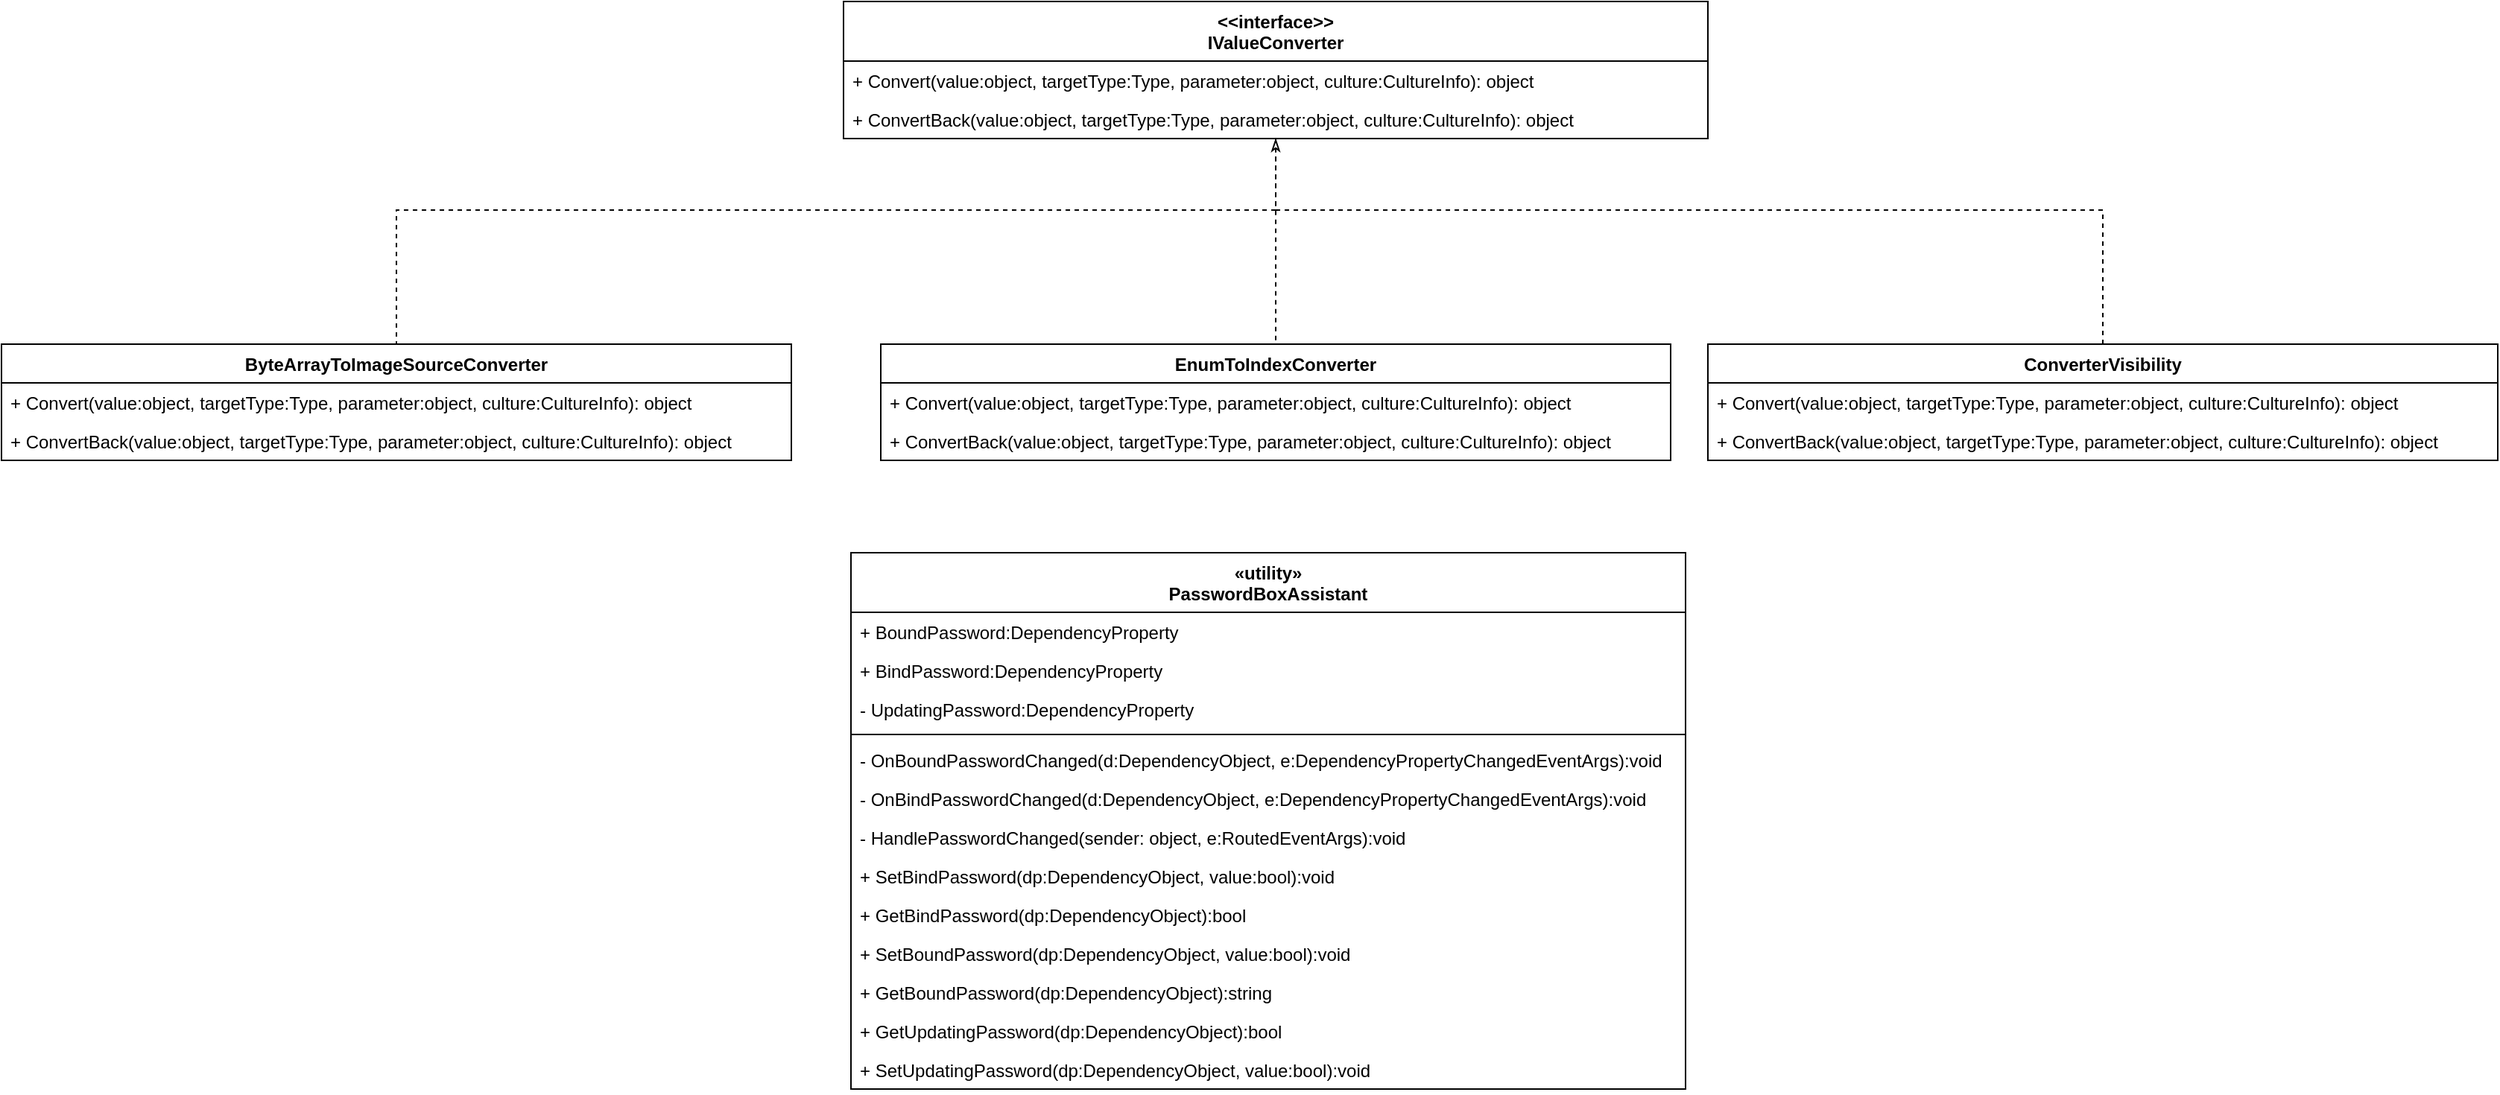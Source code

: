 <mxfile version="13.9.9" type="device"><diagram id="L9TjTDW51ohoEqrDi7dO" name="Страница 1"><mxGraphModel dx="749" dy="556" grid="1" gridSize="10" guides="1" tooltips="1" connect="1" arrows="1" fold="1" page="1" pageScale="1" pageWidth="827" pageHeight="1169" math="0" shadow="0"><root><mxCell id="0"/><mxCell id="1" parent="0"/><mxCell id="psJFuxFF2BBNBVUX87be-1" value="ByteArrayToImageSourceConverter" style="swimlane;fontStyle=1;align=center;verticalAlign=top;childLayout=stackLayout;horizontal=1;startSize=26;horizontalStack=0;resizeParent=1;resizeParentMax=0;resizeLast=0;collapsible=1;marginBottom=0;" parent="1" vertex="1"><mxGeometry y="240" width="530" height="78" as="geometry"/></mxCell><mxCell id="psJFuxFF2BBNBVUX87be-6" value="+ Convert(value:object, targetType:Type, parameter:object, culture:CultureInfo): object" style="text;strokeColor=none;fillColor=none;align=left;verticalAlign=top;spacingLeft=4;spacingRight=4;overflow=hidden;rotatable=0;points=[[0,0.5],[1,0.5]];portConstraint=eastwest;" parent="psJFuxFF2BBNBVUX87be-1" vertex="1"><mxGeometry y="26" width="530" height="26" as="geometry"/></mxCell><mxCell id="psJFuxFF2BBNBVUX87be-2" value="+ ConvertBack(value:object, targetType:Type, parameter:object, culture:CultureInfo): object" style="text;strokeColor=none;fillColor=none;align=left;verticalAlign=top;spacingLeft=4;spacingRight=4;overflow=hidden;rotatable=0;points=[[0,0.5],[1,0.5]];portConstraint=eastwest;" parent="psJFuxFF2BBNBVUX87be-1" vertex="1"><mxGeometry y="52" width="530" height="26" as="geometry"/></mxCell><mxCell id="SV65T922T_8-CzRnbv5v-11" style="edgeStyle=orthogonalEdgeStyle;rounded=0;orthogonalLoop=1;jettySize=auto;html=1;entryX=0.5;entryY=0;entryDx=0;entryDy=0;dashed=1;endArrow=none;endFill=0;startArrow=classicThin;startFill=0;" edge="1" parent="1" source="psJFuxFF2BBNBVUX87be-7" target="psJFuxFF2BBNBVUX87be-12"><mxGeometry relative="1" as="geometry"/></mxCell><mxCell id="SV65T922T_8-CzRnbv5v-12" style="edgeStyle=orthogonalEdgeStyle;rounded=0;orthogonalLoop=1;jettySize=auto;html=1;entryX=0.5;entryY=0;entryDx=0;entryDy=0;dashed=1;endArrow=none;endFill=0;" edge="1" parent="1" source="psJFuxFF2BBNBVUX87be-7" target="psJFuxFF2BBNBVUX87be-1"><mxGeometry relative="1" as="geometry"><Array as="points"><mxPoint x="855" y="150"/><mxPoint x="265" y="150"/></Array></mxGeometry></mxCell><mxCell id="SV65T922T_8-CzRnbv5v-13" style="edgeStyle=orthogonalEdgeStyle;rounded=0;orthogonalLoop=1;jettySize=auto;html=1;entryX=0.5;entryY=0;entryDx=0;entryDy=0;dashed=1;endArrow=none;endFill=0;" edge="1" parent="1" source="psJFuxFF2BBNBVUX87be-7" target="psJFuxFF2BBNBVUX87be-15"><mxGeometry relative="1" as="geometry"><Array as="points"><mxPoint x="855" y="150"/><mxPoint x="1410" y="150"/></Array></mxGeometry></mxCell><mxCell id="psJFuxFF2BBNBVUX87be-7" value="&lt;&lt;interface&gt;&gt;&#10;IValueConverter" style="swimlane;fontStyle=1;align=center;verticalAlign=top;childLayout=stackLayout;horizontal=1;startSize=40;horizontalStack=0;resizeParent=1;resizeParentMax=0;resizeLast=0;collapsible=1;marginBottom=0;" parent="1" vertex="1"><mxGeometry x="565" y="10" width="580" height="92" as="geometry"/></mxCell><mxCell id="psJFuxFF2BBNBVUX87be-9" value="+ Convert(value:object, targetType:Type, parameter:object, culture:CultureInfo): object" style="text;strokeColor=none;fillColor=none;align=left;verticalAlign=top;spacingLeft=4;spacingRight=4;overflow=hidden;rotatable=0;points=[[0,0.5],[1,0.5]];portConstraint=eastwest;" parent="psJFuxFF2BBNBVUX87be-7" vertex="1"><mxGeometry y="40" width="580" height="26" as="geometry"/></mxCell><mxCell id="psJFuxFF2BBNBVUX87be-11" value="+ ConvertBack(value:object, targetType:Type, parameter:object, culture:CultureInfo): object" style="text;strokeColor=none;fillColor=none;align=left;verticalAlign=top;spacingLeft=4;spacingRight=4;overflow=hidden;rotatable=0;points=[[0,0.5],[1,0.5]];portConstraint=eastwest;" parent="psJFuxFF2BBNBVUX87be-7" vertex="1"><mxGeometry y="66" width="580" height="26" as="geometry"/></mxCell><mxCell id="psJFuxFF2BBNBVUX87be-12" value="EnumToIndexConverter" style="swimlane;fontStyle=1;align=center;verticalAlign=top;childLayout=stackLayout;horizontal=1;startSize=26;horizontalStack=0;resizeParent=1;resizeParentMax=0;resizeLast=0;collapsible=1;marginBottom=0;" parent="1" vertex="1"><mxGeometry x="590" y="240" width="530" height="78" as="geometry"/></mxCell><mxCell id="psJFuxFF2BBNBVUX87be-13" value="+ Convert(value:object, targetType:Type, parameter:object, culture:CultureInfo): object" style="text;strokeColor=none;fillColor=none;align=left;verticalAlign=top;spacingLeft=4;spacingRight=4;overflow=hidden;rotatable=0;points=[[0,0.5],[1,0.5]];portConstraint=eastwest;" parent="psJFuxFF2BBNBVUX87be-12" vertex="1"><mxGeometry y="26" width="530" height="26" as="geometry"/></mxCell><mxCell id="psJFuxFF2BBNBVUX87be-14" value="+ ConvertBack(value:object, targetType:Type, parameter:object, culture:CultureInfo): object" style="text;strokeColor=none;fillColor=none;align=left;verticalAlign=top;spacingLeft=4;spacingRight=4;overflow=hidden;rotatable=0;points=[[0,0.5],[1,0.5]];portConstraint=eastwest;" parent="psJFuxFF2BBNBVUX87be-12" vertex="1"><mxGeometry y="52" width="530" height="26" as="geometry"/></mxCell><mxCell id="psJFuxFF2BBNBVUX87be-15" value="ConverterVisibility" style="swimlane;fontStyle=1;align=center;verticalAlign=top;childLayout=stackLayout;horizontal=1;startSize=26;horizontalStack=0;resizeParent=1;resizeParentMax=0;resizeLast=0;collapsible=1;marginBottom=0;" parent="1" vertex="1"><mxGeometry x="1145" y="240" width="530" height="78" as="geometry"/></mxCell><mxCell id="psJFuxFF2BBNBVUX87be-16" value="+ Convert(value:object, targetType:Type, parameter:object, culture:CultureInfo): object" style="text;strokeColor=none;fillColor=none;align=left;verticalAlign=top;spacingLeft=4;spacingRight=4;overflow=hidden;rotatable=0;points=[[0,0.5],[1,0.5]];portConstraint=eastwest;" parent="psJFuxFF2BBNBVUX87be-15" vertex="1"><mxGeometry y="26" width="530" height="26" as="geometry"/></mxCell><mxCell id="psJFuxFF2BBNBVUX87be-17" value="+ ConvertBack(value:object, targetType:Type, parameter:object, culture:CultureInfo): object" style="text;strokeColor=none;fillColor=none;align=left;verticalAlign=top;spacingLeft=4;spacingRight=4;overflow=hidden;rotatable=0;points=[[0,0.5],[1,0.5]];portConstraint=eastwest;" parent="psJFuxFF2BBNBVUX87be-15" vertex="1"><mxGeometry y="52" width="530" height="26" as="geometry"/></mxCell><mxCell id="psJFuxFF2BBNBVUX87be-22" value="«utility»&#10;PasswordBoxAssistant" style="swimlane;fontStyle=1;align=center;verticalAlign=top;childLayout=stackLayout;horizontal=1;startSize=40;horizontalStack=0;resizeParent=1;resizeParentMax=0;resizeLast=0;collapsible=1;marginBottom=0;" parent="1" vertex="1"><mxGeometry x="570" y="380" width="560" height="360" as="geometry"/></mxCell><mxCell id="psJFuxFF2BBNBVUX87be-23" value="+ BoundPassword:DependencyProperty" style="text;strokeColor=none;fillColor=none;align=left;verticalAlign=top;spacingLeft=4;spacingRight=4;overflow=hidden;rotatable=0;points=[[0,0.5],[1,0.5]];portConstraint=eastwest;" parent="psJFuxFF2BBNBVUX87be-22" vertex="1"><mxGeometry y="40" width="560" height="26" as="geometry"/></mxCell><mxCell id="psJFuxFF2BBNBVUX87be-26" value="+ BindPassword:DependencyProperty" style="text;strokeColor=none;fillColor=none;align=left;verticalAlign=top;spacingLeft=4;spacingRight=4;overflow=hidden;rotatable=0;points=[[0,0.5],[1,0.5]];portConstraint=eastwest;" parent="psJFuxFF2BBNBVUX87be-22" vertex="1"><mxGeometry y="66" width="560" height="26" as="geometry"/></mxCell><mxCell id="psJFuxFF2BBNBVUX87be-27" value="- UpdatingPassword:DependencyProperty" style="text;strokeColor=none;fillColor=none;align=left;verticalAlign=top;spacingLeft=4;spacingRight=4;overflow=hidden;rotatable=0;points=[[0,0.5],[1,0.5]];portConstraint=eastwest;" parent="psJFuxFF2BBNBVUX87be-22" vertex="1"><mxGeometry y="92" width="560" height="26" as="geometry"/></mxCell><mxCell id="psJFuxFF2BBNBVUX87be-24" value="" style="line;strokeWidth=1;fillColor=none;align=left;verticalAlign=middle;spacingTop=-1;spacingLeft=3;spacingRight=3;rotatable=0;labelPosition=right;points=[];portConstraint=eastwest;" parent="psJFuxFF2BBNBVUX87be-22" vertex="1"><mxGeometry y="118" width="560" height="8" as="geometry"/></mxCell><mxCell id="psJFuxFF2BBNBVUX87be-28" value="- OnBoundPasswordChanged(d:DependencyObject, e:DependencyPropertyChangedEventArgs):void" style="text;strokeColor=none;fillColor=none;align=left;verticalAlign=top;spacingLeft=4;spacingRight=4;overflow=hidden;rotatable=0;points=[[0,0.5],[1,0.5]];portConstraint=eastwest;" parent="psJFuxFF2BBNBVUX87be-22" vertex="1"><mxGeometry y="126" width="560" height="26" as="geometry"/></mxCell><mxCell id="psJFuxFF2BBNBVUX87be-29" value="- OnBindPasswordChanged(d:DependencyObject, e:DependencyPropertyChangedEventArgs):void" style="text;strokeColor=none;fillColor=none;align=left;verticalAlign=top;spacingLeft=4;spacingRight=4;overflow=hidden;rotatable=0;points=[[0,0.5],[1,0.5]];portConstraint=eastwest;" parent="psJFuxFF2BBNBVUX87be-22" vertex="1"><mxGeometry y="152" width="560" height="26" as="geometry"/></mxCell><mxCell id="psJFuxFF2BBNBVUX87be-30" value="- HandlePasswordChanged(sender: object, e:RoutedEventArgs):void" style="text;strokeColor=none;fillColor=none;align=left;verticalAlign=top;spacingLeft=4;spacingRight=4;overflow=hidden;rotatable=0;points=[[0,0.5],[1,0.5]];portConstraint=eastwest;" parent="psJFuxFF2BBNBVUX87be-22" vertex="1"><mxGeometry y="178" width="560" height="26" as="geometry"/></mxCell><mxCell id="psJFuxFF2BBNBVUX87be-31" value="+ SetBindPassword(dp:DependencyObject, value:bool):void" style="text;strokeColor=none;fillColor=none;align=left;verticalAlign=top;spacingLeft=4;spacingRight=4;overflow=hidden;rotatable=0;points=[[0,0.5],[1,0.5]];portConstraint=eastwest;" parent="psJFuxFF2BBNBVUX87be-22" vertex="1"><mxGeometry y="204" width="560" height="26" as="geometry"/></mxCell><mxCell id="psJFuxFF2BBNBVUX87be-32" value="+ GetBindPassword(dp:DependencyObject):bool" style="text;strokeColor=none;fillColor=none;align=left;verticalAlign=top;spacingLeft=4;spacingRight=4;overflow=hidden;rotatable=0;points=[[0,0.5],[1,0.5]];portConstraint=eastwest;" parent="psJFuxFF2BBNBVUX87be-22" vertex="1"><mxGeometry y="230" width="560" height="26" as="geometry"/></mxCell><mxCell id="psJFuxFF2BBNBVUX87be-34" value="+ SetBoundPassword(dp:DependencyObject, value:bool):void" style="text;strokeColor=none;fillColor=none;align=left;verticalAlign=top;spacingLeft=4;spacingRight=4;overflow=hidden;rotatable=0;points=[[0,0.5],[1,0.5]];portConstraint=eastwest;" parent="psJFuxFF2BBNBVUX87be-22" vertex="1"><mxGeometry y="256" width="560" height="26" as="geometry"/></mxCell><mxCell id="psJFuxFF2BBNBVUX87be-33" value="+ GetBoundPassword(dp:DependencyObject):string" style="text;strokeColor=none;fillColor=none;align=left;verticalAlign=top;spacingLeft=4;spacingRight=4;overflow=hidden;rotatable=0;points=[[0,0.5],[1,0.5]];portConstraint=eastwest;" parent="psJFuxFF2BBNBVUX87be-22" vertex="1"><mxGeometry y="282" width="560" height="26" as="geometry"/></mxCell><mxCell id="psJFuxFF2BBNBVUX87be-35" value="+ GetUpdatingPassword(dp:DependencyObject):bool" style="text;strokeColor=none;fillColor=none;align=left;verticalAlign=top;spacingLeft=4;spacingRight=4;overflow=hidden;rotatable=0;points=[[0,0.5],[1,0.5]];portConstraint=eastwest;" parent="psJFuxFF2BBNBVUX87be-22" vertex="1"><mxGeometry y="308" width="560" height="26" as="geometry"/></mxCell><mxCell id="psJFuxFF2BBNBVUX87be-36" value="+ SetUpdatingPassword(dp:DependencyObject, value:bool):void" style="text;strokeColor=none;fillColor=none;align=left;verticalAlign=top;spacingLeft=4;spacingRight=4;overflow=hidden;rotatable=0;points=[[0,0.5],[1,0.5]];portConstraint=eastwest;" parent="psJFuxFF2BBNBVUX87be-22" vertex="1"><mxGeometry y="334" width="560" height="26" as="geometry"/></mxCell></root></mxGraphModel></diagram></mxfile>
